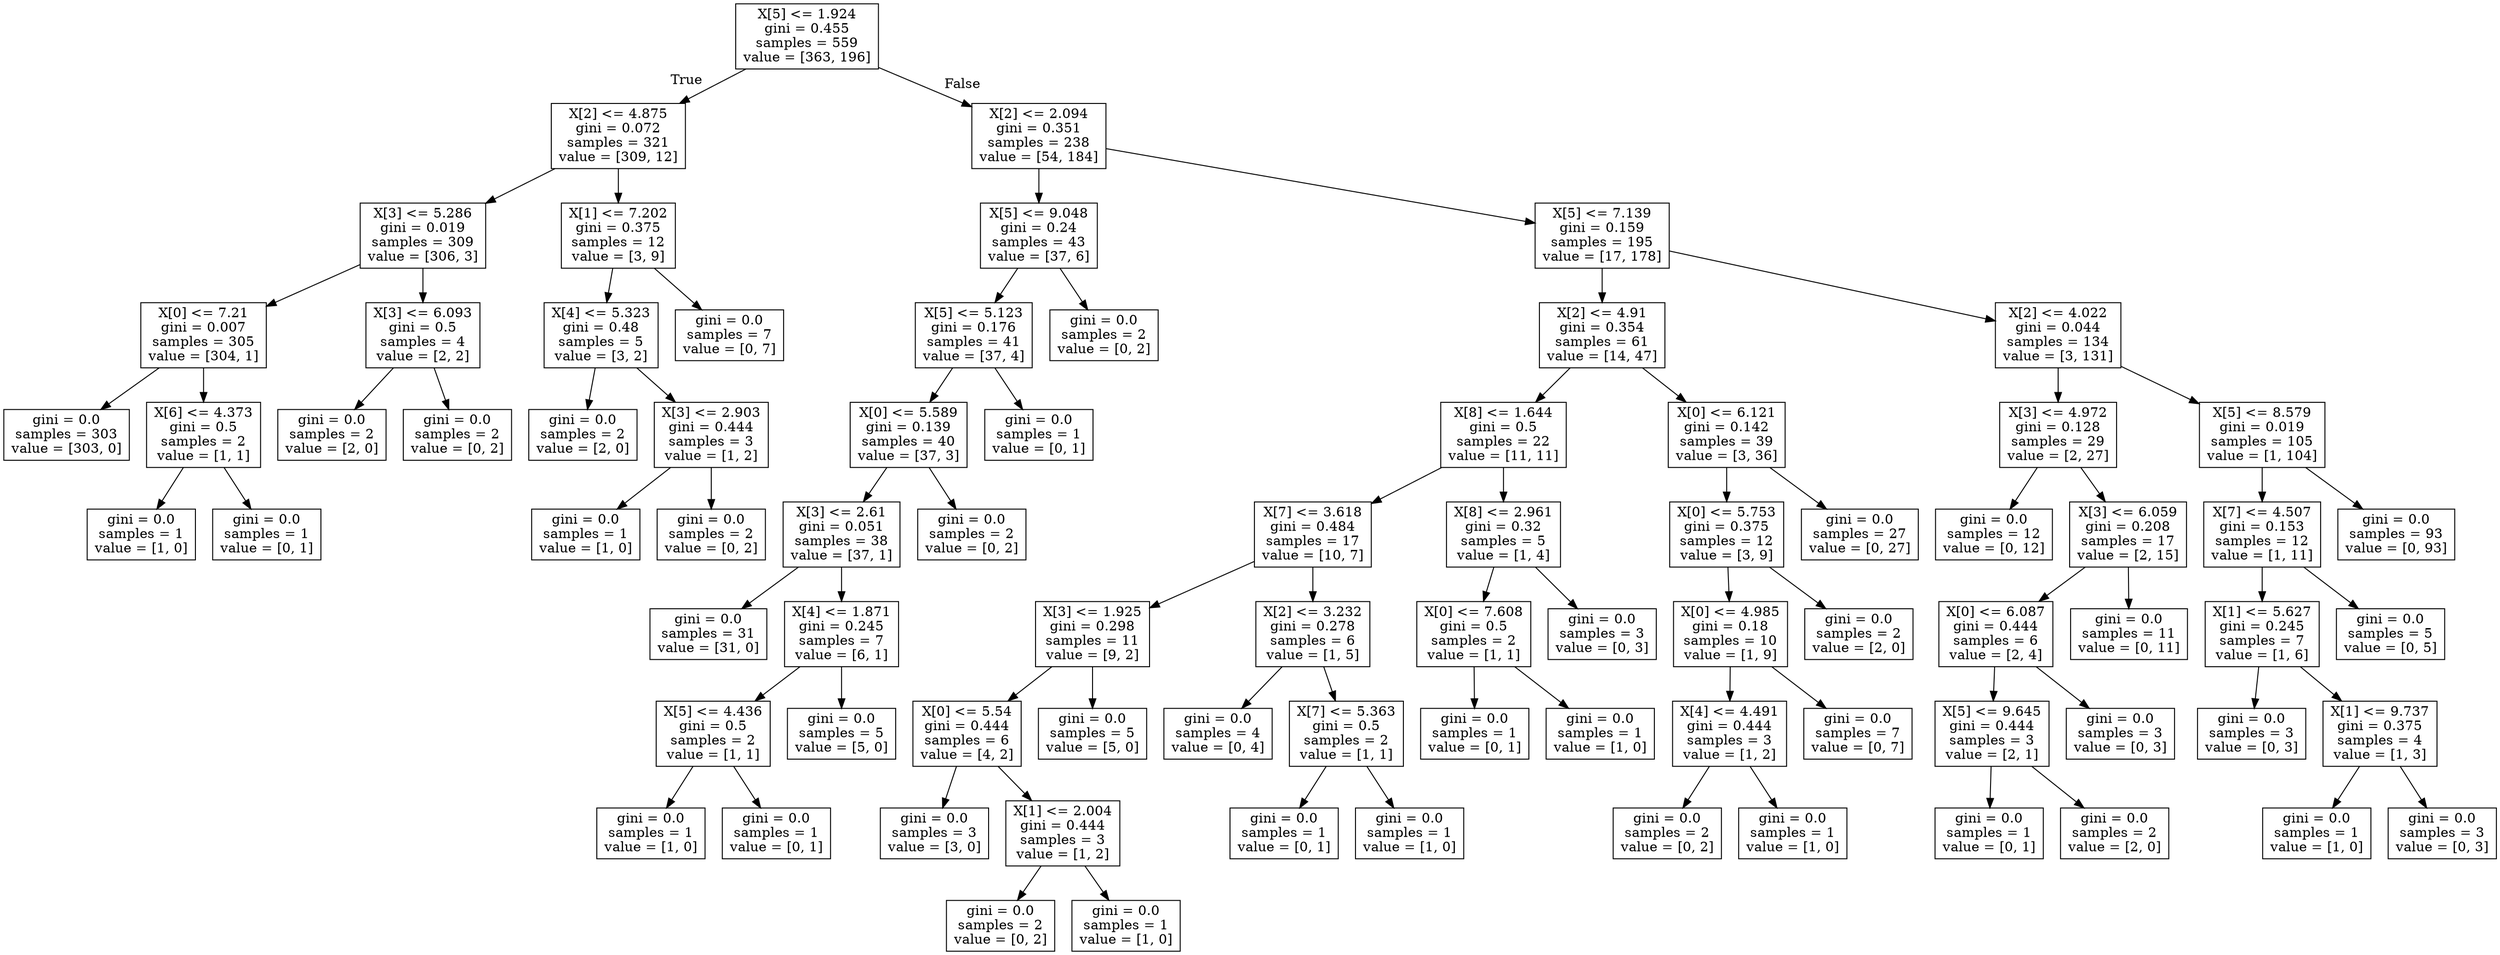 digraph Tree {
node [shape=box] ;
0 [label="X[5] <= 1.924\ngini = 0.455\nsamples = 559\nvalue = [363, 196]"] ;
1 [label="X[2] <= 4.875\ngini = 0.072\nsamples = 321\nvalue = [309, 12]"] ;
0 -> 1 [labeldistance=2.5, labelangle=45, headlabel="True"] ;
2 [label="X[3] <= 5.286\ngini = 0.019\nsamples = 309\nvalue = [306, 3]"] ;
1 -> 2 ;
3 [label="X[0] <= 7.21\ngini = 0.007\nsamples = 305\nvalue = [304, 1]"] ;
2 -> 3 ;
4 [label="gini = 0.0\nsamples = 303\nvalue = [303, 0]"] ;
3 -> 4 ;
5 [label="X[6] <= 4.373\ngini = 0.5\nsamples = 2\nvalue = [1, 1]"] ;
3 -> 5 ;
6 [label="gini = 0.0\nsamples = 1\nvalue = [1, 0]"] ;
5 -> 6 ;
7 [label="gini = 0.0\nsamples = 1\nvalue = [0, 1]"] ;
5 -> 7 ;
8 [label="X[3] <= 6.093\ngini = 0.5\nsamples = 4\nvalue = [2, 2]"] ;
2 -> 8 ;
9 [label="gini = 0.0\nsamples = 2\nvalue = [2, 0]"] ;
8 -> 9 ;
10 [label="gini = 0.0\nsamples = 2\nvalue = [0, 2]"] ;
8 -> 10 ;
11 [label="X[1] <= 7.202\ngini = 0.375\nsamples = 12\nvalue = [3, 9]"] ;
1 -> 11 ;
12 [label="X[4] <= 5.323\ngini = 0.48\nsamples = 5\nvalue = [3, 2]"] ;
11 -> 12 ;
13 [label="gini = 0.0\nsamples = 2\nvalue = [2, 0]"] ;
12 -> 13 ;
14 [label="X[3] <= 2.903\ngini = 0.444\nsamples = 3\nvalue = [1, 2]"] ;
12 -> 14 ;
15 [label="gini = 0.0\nsamples = 1\nvalue = [1, 0]"] ;
14 -> 15 ;
16 [label="gini = 0.0\nsamples = 2\nvalue = [0, 2]"] ;
14 -> 16 ;
17 [label="gini = 0.0\nsamples = 7\nvalue = [0, 7]"] ;
11 -> 17 ;
18 [label="X[2] <= 2.094\ngini = 0.351\nsamples = 238\nvalue = [54, 184]"] ;
0 -> 18 [labeldistance=2.5, labelangle=-45, headlabel="False"] ;
19 [label="X[5] <= 9.048\ngini = 0.24\nsamples = 43\nvalue = [37, 6]"] ;
18 -> 19 ;
20 [label="X[5] <= 5.123\ngini = 0.176\nsamples = 41\nvalue = [37, 4]"] ;
19 -> 20 ;
21 [label="X[0] <= 5.589\ngini = 0.139\nsamples = 40\nvalue = [37, 3]"] ;
20 -> 21 ;
22 [label="X[3] <= 2.61\ngini = 0.051\nsamples = 38\nvalue = [37, 1]"] ;
21 -> 22 ;
23 [label="gini = 0.0\nsamples = 31\nvalue = [31, 0]"] ;
22 -> 23 ;
24 [label="X[4] <= 1.871\ngini = 0.245\nsamples = 7\nvalue = [6, 1]"] ;
22 -> 24 ;
25 [label="X[5] <= 4.436\ngini = 0.5\nsamples = 2\nvalue = [1, 1]"] ;
24 -> 25 ;
26 [label="gini = 0.0\nsamples = 1\nvalue = [1, 0]"] ;
25 -> 26 ;
27 [label="gini = 0.0\nsamples = 1\nvalue = [0, 1]"] ;
25 -> 27 ;
28 [label="gini = 0.0\nsamples = 5\nvalue = [5, 0]"] ;
24 -> 28 ;
29 [label="gini = 0.0\nsamples = 2\nvalue = [0, 2]"] ;
21 -> 29 ;
30 [label="gini = 0.0\nsamples = 1\nvalue = [0, 1]"] ;
20 -> 30 ;
31 [label="gini = 0.0\nsamples = 2\nvalue = [0, 2]"] ;
19 -> 31 ;
32 [label="X[5] <= 7.139\ngini = 0.159\nsamples = 195\nvalue = [17, 178]"] ;
18 -> 32 ;
33 [label="X[2] <= 4.91\ngini = 0.354\nsamples = 61\nvalue = [14, 47]"] ;
32 -> 33 ;
34 [label="X[8] <= 1.644\ngini = 0.5\nsamples = 22\nvalue = [11, 11]"] ;
33 -> 34 ;
35 [label="X[7] <= 3.618\ngini = 0.484\nsamples = 17\nvalue = [10, 7]"] ;
34 -> 35 ;
36 [label="X[3] <= 1.925\ngini = 0.298\nsamples = 11\nvalue = [9, 2]"] ;
35 -> 36 ;
37 [label="X[0] <= 5.54\ngini = 0.444\nsamples = 6\nvalue = [4, 2]"] ;
36 -> 37 ;
38 [label="gini = 0.0\nsamples = 3\nvalue = [3, 0]"] ;
37 -> 38 ;
39 [label="X[1] <= 2.004\ngini = 0.444\nsamples = 3\nvalue = [1, 2]"] ;
37 -> 39 ;
40 [label="gini = 0.0\nsamples = 2\nvalue = [0, 2]"] ;
39 -> 40 ;
41 [label="gini = 0.0\nsamples = 1\nvalue = [1, 0]"] ;
39 -> 41 ;
42 [label="gini = 0.0\nsamples = 5\nvalue = [5, 0]"] ;
36 -> 42 ;
43 [label="X[2] <= 3.232\ngini = 0.278\nsamples = 6\nvalue = [1, 5]"] ;
35 -> 43 ;
44 [label="gini = 0.0\nsamples = 4\nvalue = [0, 4]"] ;
43 -> 44 ;
45 [label="X[7] <= 5.363\ngini = 0.5\nsamples = 2\nvalue = [1, 1]"] ;
43 -> 45 ;
46 [label="gini = 0.0\nsamples = 1\nvalue = [0, 1]"] ;
45 -> 46 ;
47 [label="gini = 0.0\nsamples = 1\nvalue = [1, 0]"] ;
45 -> 47 ;
48 [label="X[8] <= 2.961\ngini = 0.32\nsamples = 5\nvalue = [1, 4]"] ;
34 -> 48 ;
49 [label="X[0] <= 7.608\ngini = 0.5\nsamples = 2\nvalue = [1, 1]"] ;
48 -> 49 ;
50 [label="gini = 0.0\nsamples = 1\nvalue = [0, 1]"] ;
49 -> 50 ;
51 [label="gini = 0.0\nsamples = 1\nvalue = [1, 0]"] ;
49 -> 51 ;
52 [label="gini = 0.0\nsamples = 3\nvalue = [0, 3]"] ;
48 -> 52 ;
53 [label="X[0] <= 6.121\ngini = 0.142\nsamples = 39\nvalue = [3, 36]"] ;
33 -> 53 ;
54 [label="X[0] <= 5.753\ngini = 0.375\nsamples = 12\nvalue = [3, 9]"] ;
53 -> 54 ;
55 [label="X[0] <= 4.985\ngini = 0.18\nsamples = 10\nvalue = [1, 9]"] ;
54 -> 55 ;
56 [label="X[4] <= 4.491\ngini = 0.444\nsamples = 3\nvalue = [1, 2]"] ;
55 -> 56 ;
57 [label="gini = 0.0\nsamples = 2\nvalue = [0, 2]"] ;
56 -> 57 ;
58 [label="gini = 0.0\nsamples = 1\nvalue = [1, 0]"] ;
56 -> 58 ;
59 [label="gini = 0.0\nsamples = 7\nvalue = [0, 7]"] ;
55 -> 59 ;
60 [label="gini = 0.0\nsamples = 2\nvalue = [2, 0]"] ;
54 -> 60 ;
61 [label="gini = 0.0\nsamples = 27\nvalue = [0, 27]"] ;
53 -> 61 ;
62 [label="X[2] <= 4.022\ngini = 0.044\nsamples = 134\nvalue = [3, 131]"] ;
32 -> 62 ;
63 [label="X[3] <= 4.972\ngini = 0.128\nsamples = 29\nvalue = [2, 27]"] ;
62 -> 63 ;
64 [label="gini = 0.0\nsamples = 12\nvalue = [0, 12]"] ;
63 -> 64 ;
65 [label="X[3] <= 6.059\ngini = 0.208\nsamples = 17\nvalue = [2, 15]"] ;
63 -> 65 ;
66 [label="X[0] <= 6.087\ngini = 0.444\nsamples = 6\nvalue = [2, 4]"] ;
65 -> 66 ;
67 [label="X[5] <= 9.645\ngini = 0.444\nsamples = 3\nvalue = [2, 1]"] ;
66 -> 67 ;
68 [label="gini = 0.0\nsamples = 1\nvalue = [0, 1]"] ;
67 -> 68 ;
69 [label="gini = 0.0\nsamples = 2\nvalue = [2, 0]"] ;
67 -> 69 ;
70 [label="gini = 0.0\nsamples = 3\nvalue = [0, 3]"] ;
66 -> 70 ;
71 [label="gini = 0.0\nsamples = 11\nvalue = [0, 11]"] ;
65 -> 71 ;
72 [label="X[5] <= 8.579\ngini = 0.019\nsamples = 105\nvalue = [1, 104]"] ;
62 -> 72 ;
73 [label="X[7] <= 4.507\ngini = 0.153\nsamples = 12\nvalue = [1, 11]"] ;
72 -> 73 ;
74 [label="X[1] <= 5.627\ngini = 0.245\nsamples = 7\nvalue = [1, 6]"] ;
73 -> 74 ;
75 [label="gini = 0.0\nsamples = 3\nvalue = [0, 3]"] ;
74 -> 75 ;
76 [label="X[1] <= 9.737\ngini = 0.375\nsamples = 4\nvalue = [1, 3]"] ;
74 -> 76 ;
77 [label="gini = 0.0\nsamples = 1\nvalue = [1, 0]"] ;
76 -> 77 ;
78 [label="gini = 0.0\nsamples = 3\nvalue = [0, 3]"] ;
76 -> 78 ;
79 [label="gini = 0.0\nsamples = 5\nvalue = [0, 5]"] ;
73 -> 79 ;
80 [label="gini = 0.0\nsamples = 93\nvalue = [0, 93]"] ;
72 -> 80 ;
}
